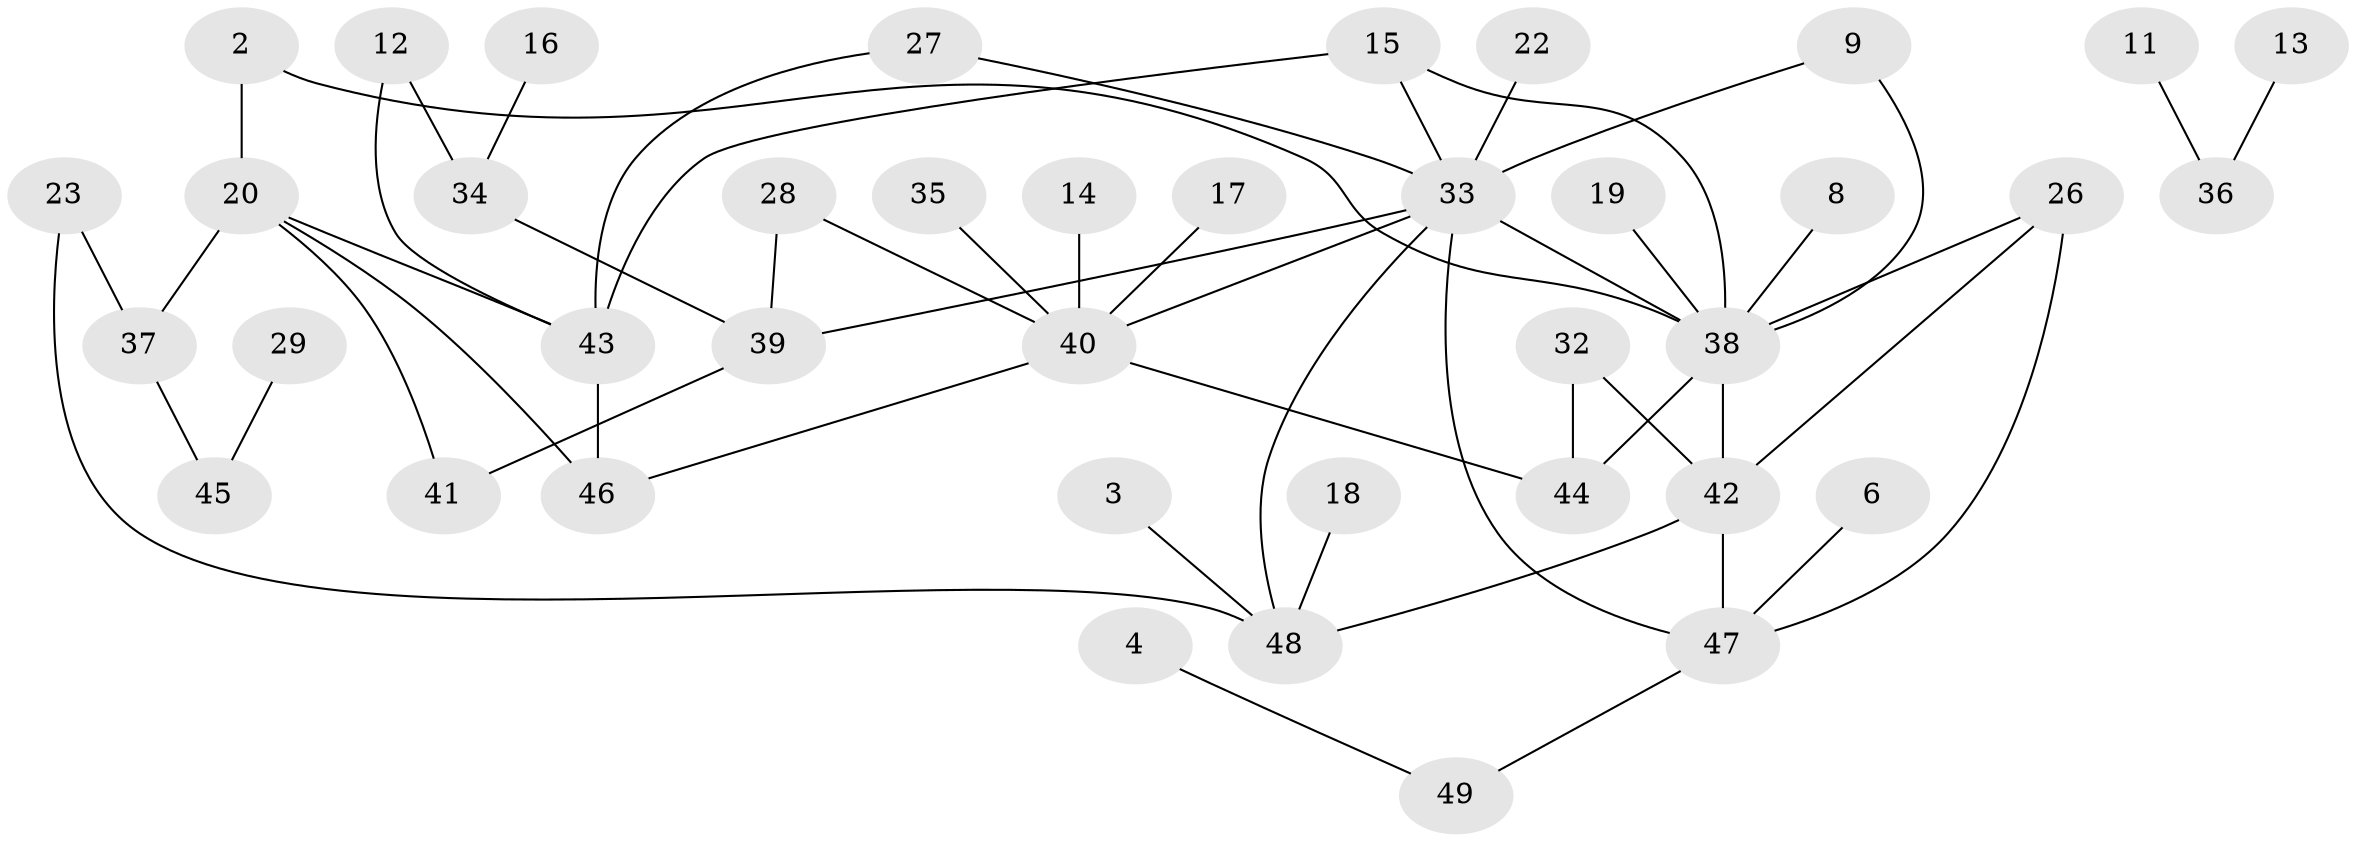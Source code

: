 // original degree distribution, {2: 0.25252525252525254, 1: 0.29292929292929293, 0: 0.10101010101010101, 3: 0.18181818181818182, 5: 0.050505050505050504, 4: 0.10101010101010101, 6: 0.020202020202020204}
// Generated by graph-tools (version 1.1) at 2025/25/03/09/25 03:25:16]
// undirected, 40 vertices, 54 edges
graph export_dot {
graph [start="1"]
  node [color=gray90,style=filled];
  2;
  3;
  4;
  6;
  8;
  9;
  11;
  12;
  13;
  14;
  15;
  16;
  17;
  18;
  19;
  20;
  22;
  23;
  26;
  27;
  28;
  29;
  32;
  33;
  34;
  35;
  36;
  37;
  38;
  39;
  40;
  41;
  42;
  43;
  44;
  45;
  46;
  47;
  48;
  49;
  2 -- 20 [weight=2.0];
  2 -- 38 [weight=1.0];
  3 -- 48 [weight=1.0];
  4 -- 49 [weight=1.0];
  6 -- 47 [weight=1.0];
  8 -- 38 [weight=1.0];
  9 -- 33 [weight=1.0];
  9 -- 38 [weight=1.0];
  11 -- 36 [weight=1.0];
  12 -- 34 [weight=1.0];
  12 -- 43 [weight=1.0];
  13 -- 36 [weight=1.0];
  14 -- 40 [weight=1.0];
  15 -- 33 [weight=1.0];
  15 -- 38 [weight=1.0];
  15 -- 43 [weight=1.0];
  16 -- 34 [weight=1.0];
  17 -- 40 [weight=1.0];
  18 -- 48 [weight=1.0];
  19 -- 38 [weight=1.0];
  20 -- 37 [weight=1.0];
  20 -- 41 [weight=1.0];
  20 -- 43 [weight=1.0];
  20 -- 46 [weight=1.0];
  22 -- 33 [weight=1.0];
  23 -- 37 [weight=1.0];
  23 -- 48 [weight=1.0];
  26 -- 38 [weight=1.0];
  26 -- 42 [weight=1.0];
  26 -- 47 [weight=1.0];
  27 -- 33 [weight=1.0];
  27 -- 43 [weight=1.0];
  28 -- 39 [weight=1.0];
  28 -- 40 [weight=1.0];
  29 -- 45 [weight=1.0];
  32 -- 42 [weight=1.0];
  32 -- 44 [weight=1.0];
  33 -- 38 [weight=2.0];
  33 -- 39 [weight=1.0];
  33 -- 40 [weight=1.0];
  33 -- 47 [weight=1.0];
  33 -- 48 [weight=1.0];
  34 -- 39 [weight=1.0];
  35 -- 40 [weight=1.0];
  37 -- 45 [weight=1.0];
  38 -- 42 [weight=1.0];
  38 -- 44 [weight=1.0];
  39 -- 41 [weight=1.0];
  40 -- 44 [weight=1.0];
  40 -- 46 [weight=1.0];
  42 -- 47 [weight=1.0];
  42 -- 48 [weight=1.0];
  43 -- 46 [weight=1.0];
  47 -- 49 [weight=1.0];
}
